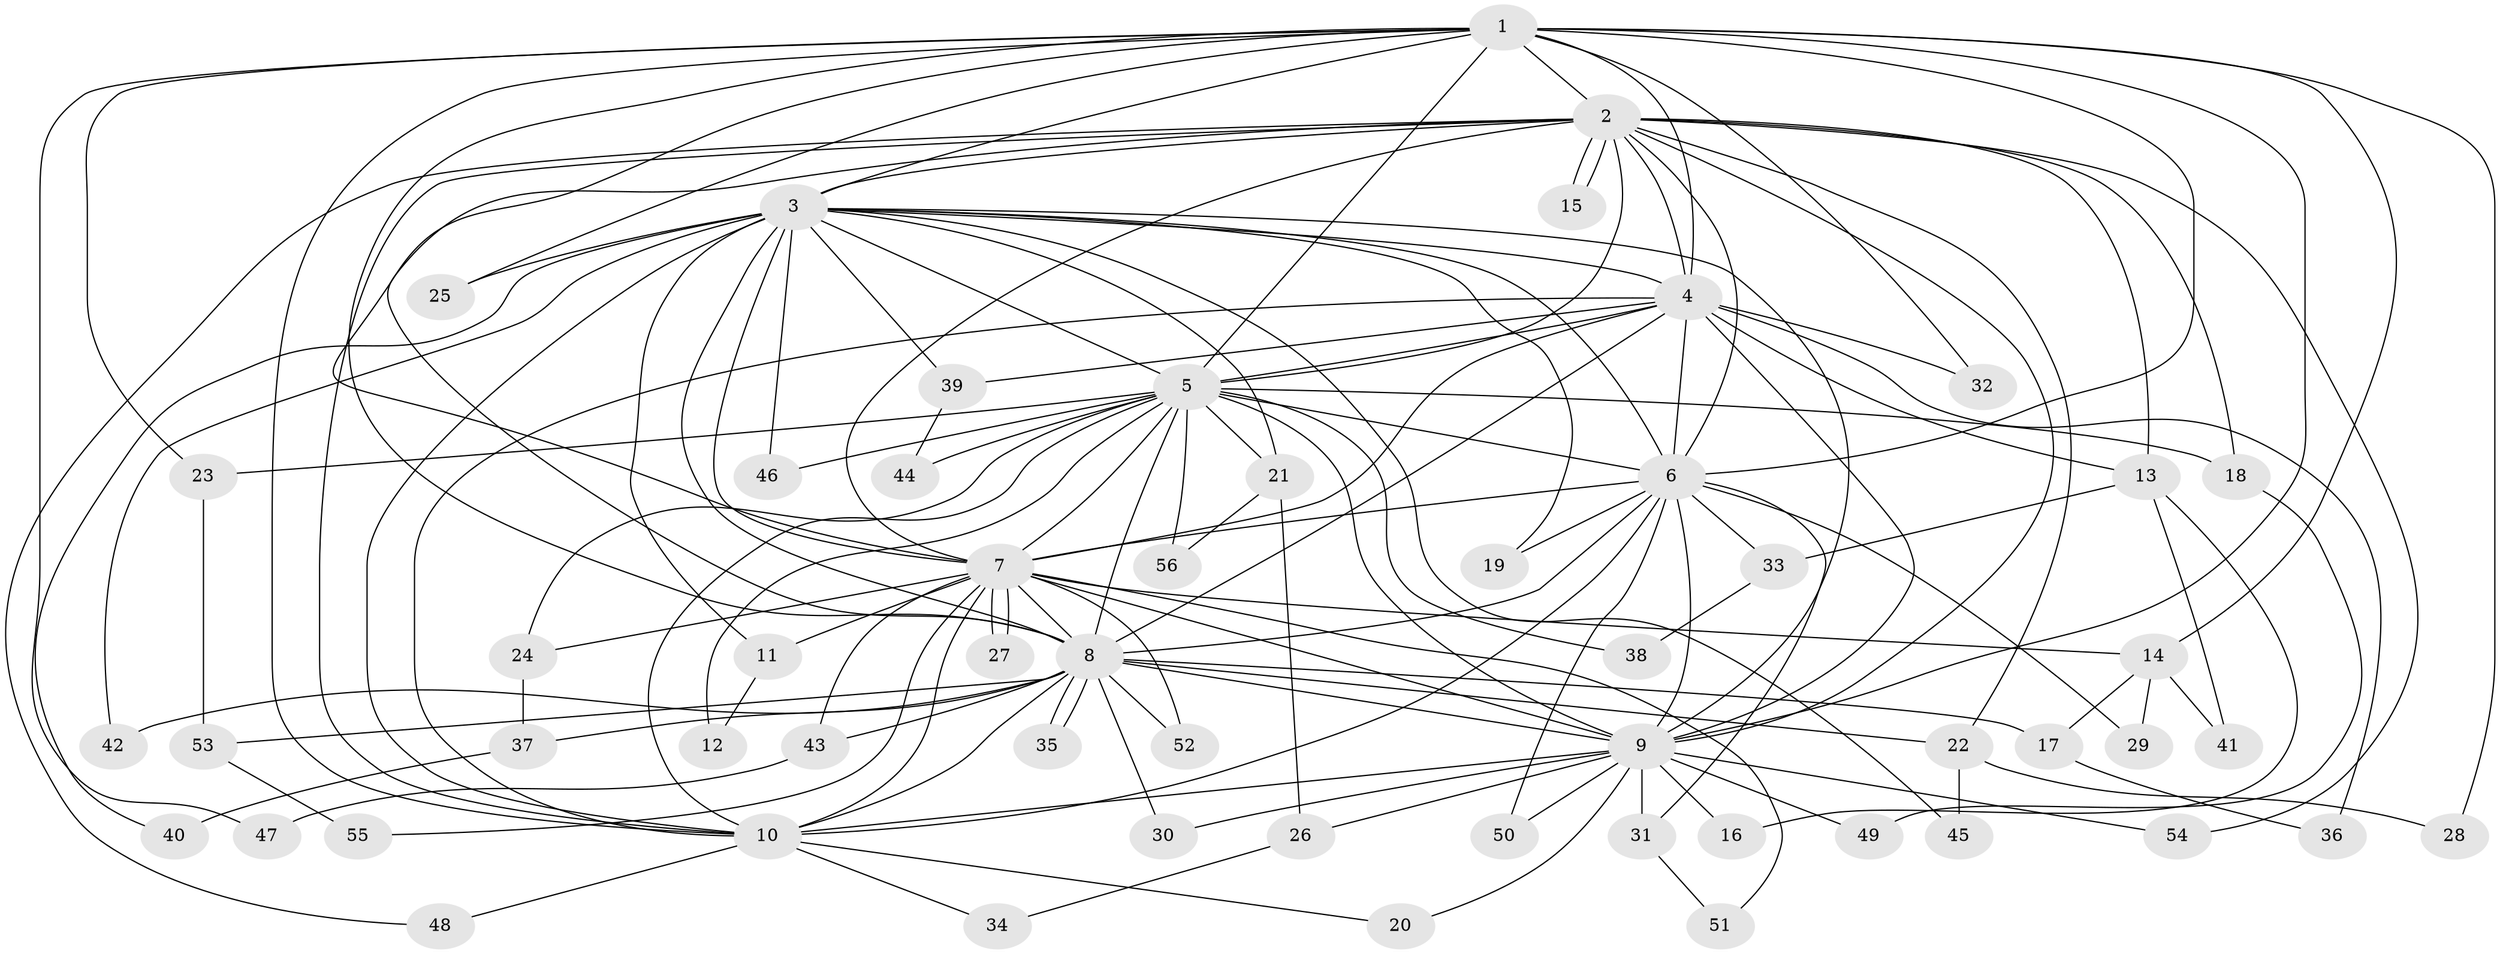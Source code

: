 // Generated by graph-tools (version 1.1) at 2025/25/03/09/25 03:25:47]
// undirected, 56 vertices, 137 edges
graph export_dot {
graph [start="1"]
  node [color=gray90,style=filled];
  1;
  2;
  3;
  4;
  5;
  6;
  7;
  8;
  9;
  10;
  11;
  12;
  13;
  14;
  15;
  16;
  17;
  18;
  19;
  20;
  21;
  22;
  23;
  24;
  25;
  26;
  27;
  28;
  29;
  30;
  31;
  32;
  33;
  34;
  35;
  36;
  37;
  38;
  39;
  40;
  41;
  42;
  43;
  44;
  45;
  46;
  47;
  48;
  49;
  50;
  51;
  52;
  53;
  54;
  55;
  56;
  1 -- 2;
  1 -- 3;
  1 -- 4;
  1 -- 5;
  1 -- 6;
  1 -- 7;
  1 -- 8;
  1 -- 9;
  1 -- 10;
  1 -- 14;
  1 -- 23;
  1 -- 25;
  1 -- 28;
  1 -- 32;
  1 -- 47;
  2 -- 3;
  2 -- 4;
  2 -- 5;
  2 -- 6;
  2 -- 7;
  2 -- 8;
  2 -- 9;
  2 -- 10;
  2 -- 13;
  2 -- 15;
  2 -- 15;
  2 -- 18;
  2 -- 22;
  2 -- 48;
  2 -- 54;
  3 -- 4;
  3 -- 5;
  3 -- 6;
  3 -- 7;
  3 -- 8;
  3 -- 9;
  3 -- 10;
  3 -- 11;
  3 -- 19;
  3 -- 21;
  3 -- 25;
  3 -- 39;
  3 -- 40;
  3 -- 42;
  3 -- 45;
  3 -- 46;
  4 -- 5;
  4 -- 6;
  4 -- 7;
  4 -- 8;
  4 -- 9;
  4 -- 10;
  4 -- 13;
  4 -- 32;
  4 -- 36;
  4 -- 39;
  5 -- 6;
  5 -- 7;
  5 -- 8;
  5 -- 9;
  5 -- 10;
  5 -- 12;
  5 -- 18;
  5 -- 21;
  5 -- 23;
  5 -- 24;
  5 -- 38;
  5 -- 44;
  5 -- 46;
  5 -- 56;
  6 -- 7;
  6 -- 8;
  6 -- 9;
  6 -- 10;
  6 -- 19;
  6 -- 29;
  6 -- 31;
  6 -- 33;
  6 -- 50;
  7 -- 8;
  7 -- 9;
  7 -- 10;
  7 -- 11;
  7 -- 14;
  7 -- 24;
  7 -- 27;
  7 -- 27;
  7 -- 43;
  7 -- 51;
  7 -- 52;
  7 -- 55;
  8 -- 9;
  8 -- 10;
  8 -- 17;
  8 -- 22;
  8 -- 30;
  8 -- 35;
  8 -- 35;
  8 -- 37;
  8 -- 42;
  8 -- 43;
  8 -- 52;
  8 -- 53;
  9 -- 10;
  9 -- 16;
  9 -- 20;
  9 -- 26;
  9 -- 30;
  9 -- 31;
  9 -- 49;
  9 -- 50;
  9 -- 54;
  10 -- 20;
  10 -- 34;
  10 -- 48;
  11 -- 12;
  13 -- 16;
  13 -- 33;
  13 -- 41;
  14 -- 17;
  14 -- 29;
  14 -- 41;
  17 -- 36;
  18 -- 49;
  21 -- 26;
  21 -- 56;
  22 -- 28;
  22 -- 45;
  23 -- 53;
  24 -- 37;
  26 -- 34;
  31 -- 51;
  33 -- 38;
  37 -- 40;
  39 -- 44;
  43 -- 47;
  53 -- 55;
}
